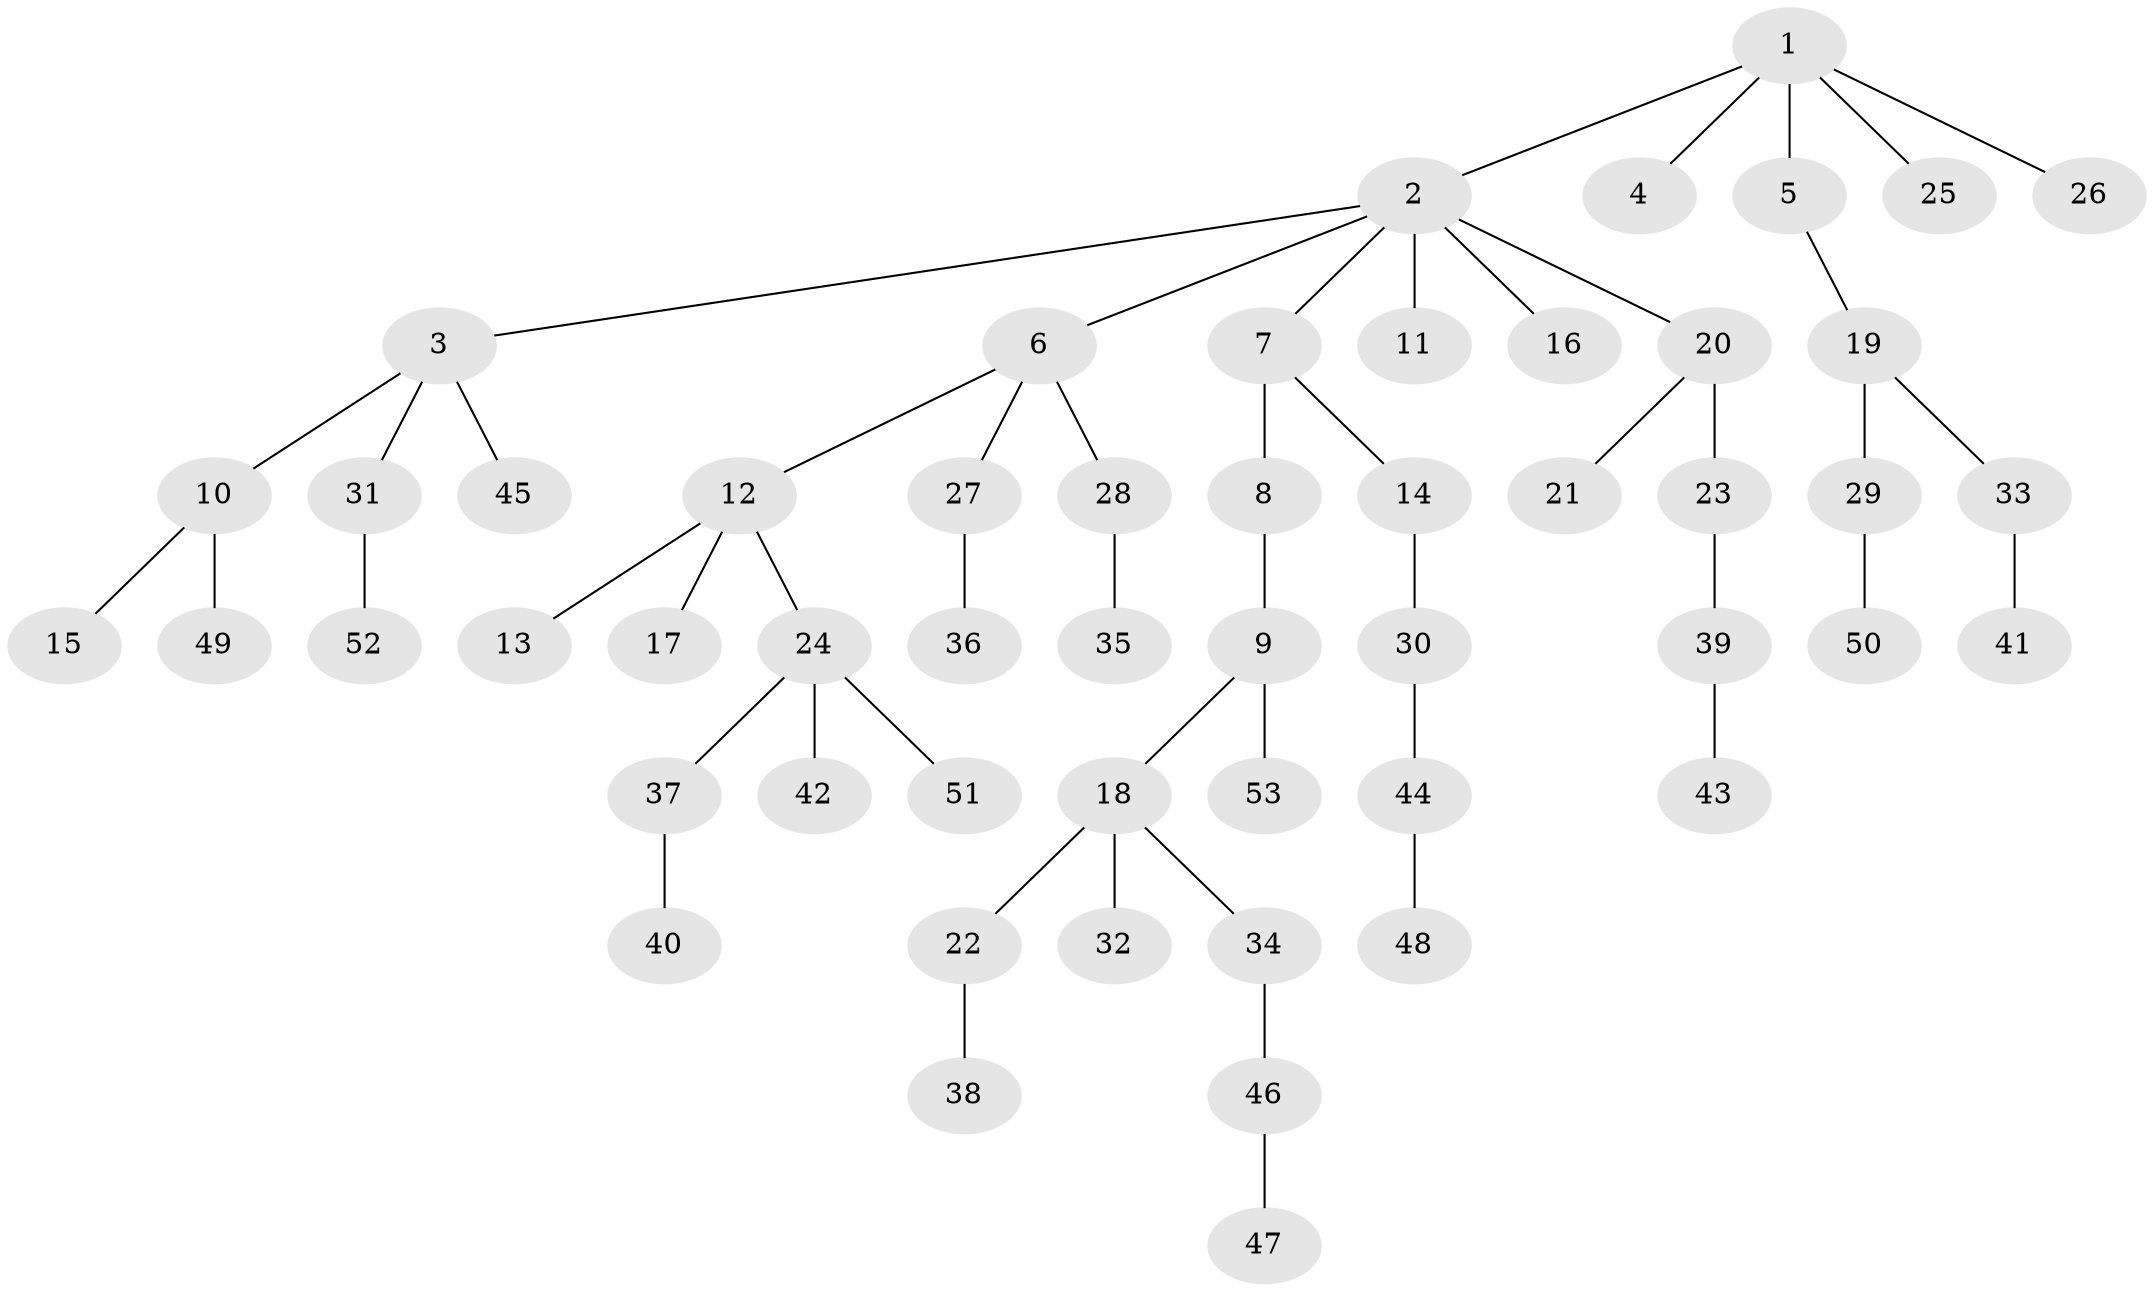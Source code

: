 // coarse degree distribution, {4: 0.05714285714285714, 9: 0.02857142857142857, 5: 0.02857142857142857, 2: 0.14285714285714285, 3: 0.14285714285714285, 1: 0.6}
// Generated by graph-tools (version 1.1) at 2025/42/03/06/25 10:42:04]
// undirected, 53 vertices, 52 edges
graph export_dot {
graph [start="1"]
  node [color=gray90,style=filled];
  1;
  2;
  3;
  4;
  5;
  6;
  7;
  8;
  9;
  10;
  11;
  12;
  13;
  14;
  15;
  16;
  17;
  18;
  19;
  20;
  21;
  22;
  23;
  24;
  25;
  26;
  27;
  28;
  29;
  30;
  31;
  32;
  33;
  34;
  35;
  36;
  37;
  38;
  39;
  40;
  41;
  42;
  43;
  44;
  45;
  46;
  47;
  48;
  49;
  50;
  51;
  52;
  53;
  1 -- 2;
  1 -- 4;
  1 -- 5;
  1 -- 25;
  1 -- 26;
  2 -- 3;
  2 -- 6;
  2 -- 7;
  2 -- 11;
  2 -- 16;
  2 -- 20;
  3 -- 10;
  3 -- 31;
  3 -- 45;
  5 -- 19;
  6 -- 12;
  6 -- 27;
  6 -- 28;
  7 -- 8;
  7 -- 14;
  8 -- 9;
  9 -- 18;
  9 -- 53;
  10 -- 15;
  10 -- 49;
  12 -- 13;
  12 -- 17;
  12 -- 24;
  14 -- 30;
  18 -- 22;
  18 -- 32;
  18 -- 34;
  19 -- 29;
  19 -- 33;
  20 -- 21;
  20 -- 23;
  22 -- 38;
  23 -- 39;
  24 -- 37;
  24 -- 42;
  24 -- 51;
  27 -- 36;
  28 -- 35;
  29 -- 50;
  30 -- 44;
  31 -- 52;
  33 -- 41;
  34 -- 46;
  37 -- 40;
  39 -- 43;
  44 -- 48;
  46 -- 47;
}
